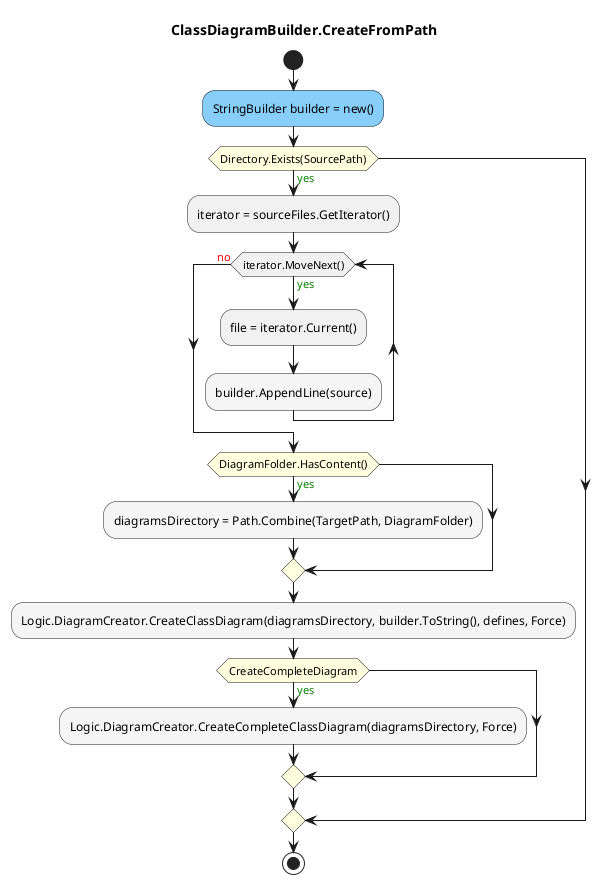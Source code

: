 @startuml ClassDiagramBuilder.CreateFromPath
title ClassDiagramBuilder.CreateFromPath
start
#LightSkyBlue:StringBuilder builder = new();
#LightYellow:if (Directory.Exists(SourcePath)) then (<color:green>yes)
  :iterator = sourceFiles.GetIterator();
  while (iterator.MoveNext()) is (<color:green>yes)
    :file = iterator.Current();
        #WhiteSmoke:builder.AppendLine(source);
  endwhile (<color:red>no)
  #LightYellow:if (DiagramFolder.HasContent()) then (<color:green>yes)
    #WhiteSmoke:diagramsDirectory = Path.Combine(TargetPath, DiagramFolder);
  endif
  #WhiteSmoke:Logic.DiagramCreator.CreateClassDiagram(diagramsDirectory, builder.ToString(), defines, Force);
  #LightYellow:if (CreateCompleteDiagram) then (<color:green>yes)
    #WhiteSmoke:Logic.DiagramCreator.CreateCompleteClassDiagram(diagramsDirectory, Force);
  endif
endif
stop
@enduml
